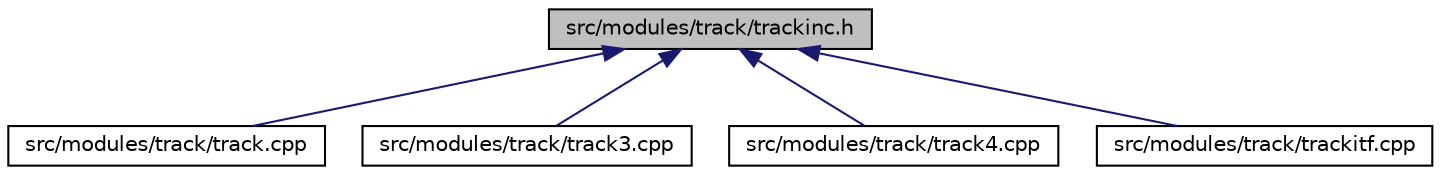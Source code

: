 digraph "src/modules/track/trackinc.h"
{
  edge [fontname="Helvetica",fontsize="10",labelfontname="Helvetica",labelfontsize="10"];
  node [fontname="Helvetica",fontsize="10",shape=record];
  Node1 [label="src/modules/track/trackinc.h",height=0.2,width=0.4,color="black", fillcolor="grey75", style="filled", fontcolor="black"];
  Node1 -> Node2 [dir="back",color="midnightblue",fontsize="10",style="solid",fontname="Helvetica"];
  Node2 [label="src/modules/track/track.cpp",height=0.2,width=0.4,color="black", fillcolor="white", style="filled",URL="$track_8cpp.html"];
  Node1 -> Node3 [dir="back",color="midnightblue",fontsize="10",style="solid",fontname="Helvetica"];
  Node3 [label="src/modules/track/track3.cpp",height=0.2,width=0.4,color="black", fillcolor="white", style="filled",URL="$track3_8cpp.html"];
  Node1 -> Node4 [dir="back",color="midnightblue",fontsize="10",style="solid",fontname="Helvetica"];
  Node4 [label="src/modules/track/track4.cpp",height=0.2,width=0.4,color="black", fillcolor="white", style="filled",URL="$track4_8cpp.html",tooltip="Track loader for tracks of version 4. "];
  Node1 -> Node5 [dir="back",color="midnightblue",fontsize="10",style="solid",fontname="Helvetica"];
  Node5 [label="src/modules/track/trackitf.cpp",height=0.2,width=0.4,color="black", fillcolor="white", style="filled",URL="$trackitf_8cpp.html"];
}
